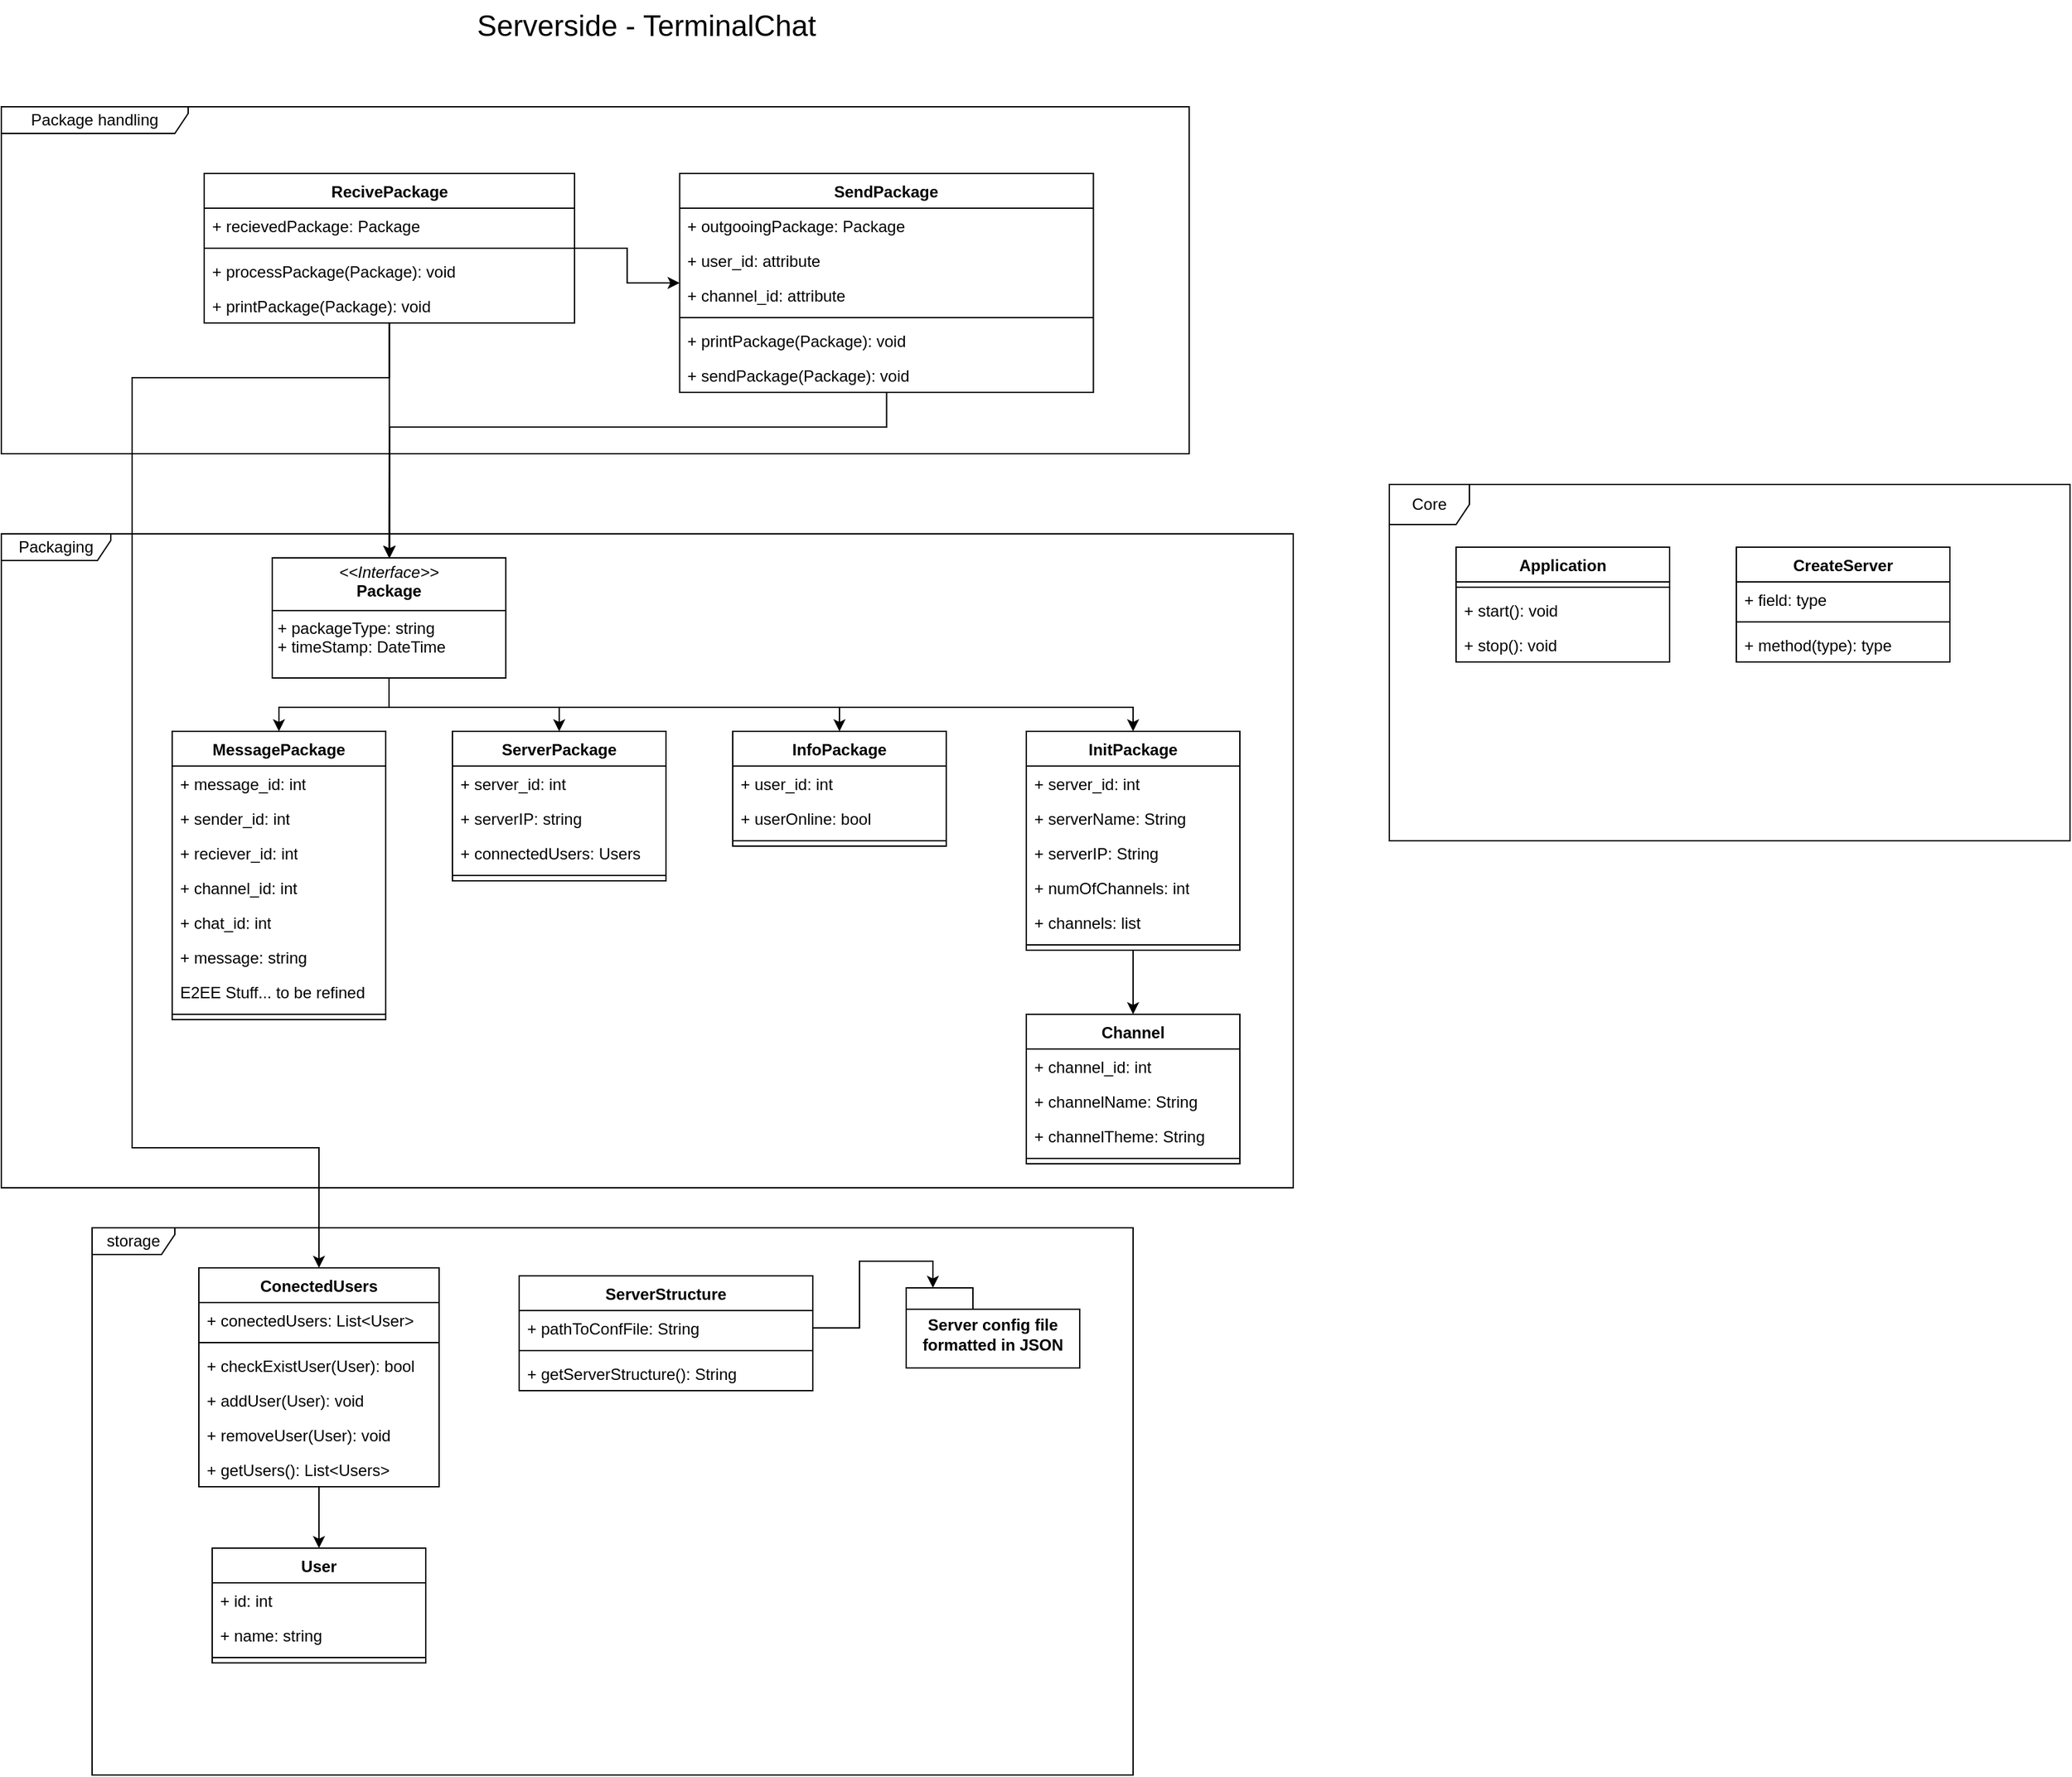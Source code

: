 <mxfile version="27.0.2">
  <diagram name="Seite-1" id="ZK_4tSVMF5ltp_Qs3vBD">
    <mxGraphModel dx="2053" dy="736" grid="1" gridSize="10" guides="1" tooltips="1" connect="1" arrows="1" fold="1" page="1" pageScale="1" pageWidth="827" pageHeight="1169" math="0" shadow="0">
      <root>
        <mxCell id="0" />
        <mxCell id="1" parent="0" />
        <mxCell id="zcZ6MNbowG35FrlIOajt-6" value="&lt;font style=&quot;font-size: 22px;&quot;&gt;Serverside - TerminalChat&lt;/font&gt;" style="text;html=1;align=center;verticalAlign=middle;whiteSpace=wrap;rounded=0;" vertex="1" parent="1">
          <mxGeometry x="111" width="605.33" height="40" as="geometry" />
        </mxCell>
        <mxCell id="zcZ6MNbowG35FrlIOajt-16" style="edgeStyle=orthogonalEdgeStyle;rounded=0;orthogonalLoop=1;jettySize=auto;html=1;entryX=0.5;entryY=0;entryDx=0;entryDy=0;" edge="1" parent="1" source="zcZ6MNbowG35FrlIOajt-7" target="zcZ6MNbowG35FrlIOajt-11">
          <mxGeometry relative="1" as="geometry" />
        </mxCell>
        <mxCell id="zcZ6MNbowG35FrlIOajt-7" value="ConectedUsers" style="swimlane;fontStyle=1;align=center;verticalAlign=top;childLayout=stackLayout;horizontal=1;startSize=26;horizontalStack=0;resizeParent=1;resizeParentMax=0;resizeLast=0;collapsible=1;marginBottom=0;whiteSpace=wrap;html=1;" vertex="1" parent="1">
          <mxGeometry x="78" y="950" width="180" height="164" as="geometry" />
        </mxCell>
        <mxCell id="zcZ6MNbowG35FrlIOajt-8" value="+ conectedUsers: List&amp;lt;User&amp;gt;" style="text;strokeColor=none;fillColor=none;align=left;verticalAlign=top;spacingLeft=4;spacingRight=4;overflow=hidden;rotatable=0;points=[[0,0.5],[1,0.5]];portConstraint=eastwest;whiteSpace=wrap;html=1;" vertex="1" parent="zcZ6MNbowG35FrlIOajt-7">
          <mxGeometry y="26" width="180" height="26" as="geometry" />
        </mxCell>
        <mxCell id="zcZ6MNbowG35FrlIOajt-9" value="" style="line;strokeWidth=1;fillColor=none;align=left;verticalAlign=middle;spacingTop=-1;spacingLeft=3;spacingRight=3;rotatable=0;labelPosition=right;points=[];portConstraint=eastwest;strokeColor=inherit;" vertex="1" parent="zcZ6MNbowG35FrlIOajt-7">
          <mxGeometry y="52" width="180" height="8" as="geometry" />
        </mxCell>
        <mxCell id="zcZ6MNbowG35FrlIOajt-18" value="+ checkExistUser(User): bool" style="text;strokeColor=none;fillColor=none;align=left;verticalAlign=top;spacingLeft=4;spacingRight=4;overflow=hidden;rotatable=0;points=[[0,0.5],[1,0.5]];portConstraint=eastwest;whiteSpace=wrap;html=1;" vertex="1" parent="zcZ6MNbowG35FrlIOajt-7">
          <mxGeometry y="60" width="180" height="26" as="geometry" />
        </mxCell>
        <mxCell id="zcZ6MNbowG35FrlIOajt-17" value="+ addUser(User): void&amp;nbsp;" style="text;strokeColor=none;fillColor=none;align=left;verticalAlign=top;spacingLeft=4;spacingRight=4;overflow=hidden;rotatable=0;points=[[0,0.5],[1,0.5]];portConstraint=eastwest;whiteSpace=wrap;html=1;" vertex="1" parent="zcZ6MNbowG35FrlIOajt-7">
          <mxGeometry y="86" width="180" height="26" as="geometry" />
        </mxCell>
        <mxCell id="zcZ6MNbowG35FrlIOajt-61" value="+ removeUser(User): void" style="text;strokeColor=none;fillColor=none;align=left;verticalAlign=top;spacingLeft=4;spacingRight=4;overflow=hidden;rotatable=0;points=[[0,0.5],[1,0.5]];portConstraint=eastwest;whiteSpace=wrap;html=1;" vertex="1" parent="zcZ6MNbowG35FrlIOajt-7">
          <mxGeometry y="112" width="180" height="26" as="geometry" />
        </mxCell>
        <mxCell id="zcZ6MNbowG35FrlIOajt-10" value="+ getUsers(): List&amp;lt;Users&amp;gt;" style="text;strokeColor=none;fillColor=none;align=left;verticalAlign=top;spacingLeft=4;spacingRight=4;overflow=hidden;rotatable=0;points=[[0,0.5],[1,0.5]];portConstraint=eastwest;whiteSpace=wrap;html=1;" vertex="1" parent="zcZ6MNbowG35FrlIOajt-7">
          <mxGeometry y="138" width="180" height="26" as="geometry" />
        </mxCell>
        <mxCell id="zcZ6MNbowG35FrlIOajt-11" value="User" style="swimlane;fontStyle=1;align=center;verticalAlign=top;childLayout=stackLayout;horizontal=1;startSize=26;horizontalStack=0;resizeParent=1;resizeParentMax=0;resizeLast=0;collapsible=1;marginBottom=0;whiteSpace=wrap;html=1;" vertex="1" parent="1">
          <mxGeometry x="88" y="1160" width="160" height="86" as="geometry" />
        </mxCell>
        <mxCell id="zcZ6MNbowG35FrlIOajt-15" value="+ id: int&lt;div&gt;&lt;br&gt;&lt;/div&gt;" style="text;strokeColor=none;fillColor=none;align=left;verticalAlign=top;spacingLeft=4;spacingRight=4;overflow=hidden;rotatable=0;points=[[0,0.5],[1,0.5]];portConstraint=eastwest;whiteSpace=wrap;html=1;" vertex="1" parent="zcZ6MNbowG35FrlIOajt-11">
          <mxGeometry y="26" width="160" height="26" as="geometry" />
        </mxCell>
        <mxCell id="zcZ6MNbowG35FrlIOajt-12" value="+ name: string&lt;div&gt;&lt;br&gt;&lt;/div&gt;" style="text;strokeColor=none;fillColor=none;align=left;verticalAlign=top;spacingLeft=4;spacingRight=4;overflow=hidden;rotatable=0;points=[[0,0.5],[1,0.5]];portConstraint=eastwest;whiteSpace=wrap;html=1;" vertex="1" parent="zcZ6MNbowG35FrlIOajt-11">
          <mxGeometry y="52" width="160" height="26" as="geometry" />
        </mxCell>
        <mxCell id="zcZ6MNbowG35FrlIOajt-13" value="" style="line;strokeWidth=1;fillColor=none;align=left;verticalAlign=middle;spacingTop=-1;spacingLeft=3;spacingRight=3;rotatable=0;labelPosition=right;points=[];portConstraint=eastwest;strokeColor=inherit;" vertex="1" parent="zcZ6MNbowG35FrlIOajt-11">
          <mxGeometry y="78" width="160" height="8" as="geometry" />
        </mxCell>
        <mxCell id="zcZ6MNbowG35FrlIOajt-44" style="edgeStyle=orthogonalEdgeStyle;rounded=0;orthogonalLoop=1;jettySize=auto;html=1;" edge="1" parent="1" source="zcZ6MNbowG35FrlIOajt-32" target="zcZ6MNbowG35FrlIOajt-36">
          <mxGeometry relative="1" as="geometry">
            <Array as="points">
              <mxPoint x="220" y="530" />
              <mxPoint x="138" y="530" />
            </Array>
          </mxGeometry>
        </mxCell>
        <mxCell id="zcZ6MNbowG35FrlIOajt-54" style="edgeStyle=orthogonalEdgeStyle;rounded=0;orthogonalLoop=1;jettySize=auto;html=1;entryX=0.5;entryY=0;entryDx=0;entryDy=0;" edge="1" parent="1" source="zcZ6MNbowG35FrlIOajt-32" target="zcZ6MNbowG35FrlIOajt-46">
          <mxGeometry relative="1" as="geometry">
            <Array as="points">
              <mxPoint x="220" y="530" />
              <mxPoint x="348" y="530" />
            </Array>
          </mxGeometry>
        </mxCell>
        <mxCell id="zcZ6MNbowG35FrlIOajt-60" style="edgeStyle=orthogonalEdgeStyle;rounded=0;orthogonalLoop=1;jettySize=auto;html=1;entryX=0.5;entryY=0;entryDx=0;entryDy=0;" edge="1" parent="1" source="zcZ6MNbowG35FrlIOajt-32" target="zcZ6MNbowG35FrlIOajt-55">
          <mxGeometry relative="1" as="geometry">
            <Array as="points">
              <mxPoint x="220" y="530" />
              <mxPoint x="558" y="530" />
            </Array>
          </mxGeometry>
        </mxCell>
        <mxCell id="zcZ6MNbowG35FrlIOajt-95" style="edgeStyle=orthogonalEdgeStyle;rounded=0;orthogonalLoop=1;jettySize=auto;html=1;" edge="1" parent="1" source="zcZ6MNbowG35FrlIOajt-32" target="zcZ6MNbowG35FrlIOajt-87">
          <mxGeometry relative="1" as="geometry">
            <Array as="points">
              <mxPoint x="220" y="530" />
              <mxPoint x="778" y="530" />
            </Array>
          </mxGeometry>
        </mxCell>
        <mxCell id="zcZ6MNbowG35FrlIOajt-32" value="&lt;p style=&quot;margin:0px;margin-top:4px;text-align:center;&quot;&gt;&lt;i&gt;&amp;lt;&amp;lt;Interface&amp;gt;&amp;gt;&lt;/i&gt;&lt;br&gt;&lt;b&gt;Package&lt;/b&gt;&lt;/p&gt;&lt;hr size=&quot;1&quot; style=&quot;border-style:solid;&quot;&gt;&lt;p style=&quot;margin:0px;margin-left:4px;&quot;&gt;+ packageType: string&lt;/p&gt;&lt;p style=&quot;margin:0px;margin-left:4px;&quot;&gt;+ timeStamp: DateTime&lt;/p&gt;&lt;p style=&quot;margin:0px;margin-left:4px;&quot;&gt;&lt;br&gt;&lt;/p&gt;&lt;hr size=&quot;1&quot; style=&quot;border-style:solid;&quot;&gt;&lt;p style=&quot;margin:0px;margin-left:4px;&quot;&gt;&lt;br&gt;&lt;/p&gt;" style="verticalAlign=top;align=left;overflow=fill;html=1;whiteSpace=wrap;" vertex="1" parent="1">
          <mxGeometry x="133" y="418" width="175" height="90" as="geometry" />
        </mxCell>
        <mxCell id="zcZ6MNbowG35FrlIOajt-36" value="MessagePackage" style="swimlane;fontStyle=1;align=center;verticalAlign=top;childLayout=stackLayout;horizontal=1;startSize=26;horizontalStack=0;resizeParent=1;resizeParentMax=0;resizeLast=0;collapsible=1;marginBottom=0;whiteSpace=wrap;html=1;" vertex="1" parent="1">
          <mxGeometry x="58" y="548" width="160" height="216" as="geometry">
            <mxRectangle x="-30" y="360" width="140" height="30" as="alternateBounds" />
          </mxGeometry>
        </mxCell>
        <mxCell id="zcZ6MNbowG35FrlIOajt-40" value="+ message_id: int" style="text;strokeColor=none;fillColor=none;align=left;verticalAlign=top;spacingLeft=4;spacingRight=4;overflow=hidden;rotatable=0;points=[[0,0.5],[1,0.5]];portConstraint=eastwest;whiteSpace=wrap;html=1;" vertex="1" parent="zcZ6MNbowG35FrlIOajt-36">
          <mxGeometry y="26" width="160" height="26" as="geometry" />
        </mxCell>
        <mxCell id="zcZ6MNbowG35FrlIOajt-42" value="+ sender_id: int" style="text;strokeColor=none;fillColor=none;align=left;verticalAlign=top;spacingLeft=4;spacingRight=4;overflow=hidden;rotatable=0;points=[[0,0.5],[1,0.5]];portConstraint=eastwest;whiteSpace=wrap;html=1;" vertex="1" parent="zcZ6MNbowG35FrlIOajt-36">
          <mxGeometry y="52" width="160" height="26" as="geometry" />
        </mxCell>
        <mxCell id="zcZ6MNbowG35FrlIOajt-43" value="+ reciever_id: int" style="text;strokeColor=none;fillColor=none;align=left;verticalAlign=top;spacingLeft=4;spacingRight=4;overflow=hidden;rotatable=0;points=[[0,0.5],[1,0.5]];portConstraint=eastwest;whiteSpace=wrap;html=1;" vertex="1" parent="zcZ6MNbowG35FrlIOajt-36">
          <mxGeometry y="78" width="160" height="26" as="geometry" />
        </mxCell>
        <mxCell id="zcZ6MNbowG35FrlIOajt-107" value="+ channel_id: int" style="text;strokeColor=none;fillColor=none;align=left;verticalAlign=top;spacingLeft=4;spacingRight=4;overflow=hidden;rotatable=0;points=[[0,0.5],[1,0.5]];portConstraint=eastwest;whiteSpace=wrap;html=1;" vertex="1" parent="zcZ6MNbowG35FrlIOajt-36">
          <mxGeometry y="104" width="160" height="26" as="geometry" />
        </mxCell>
        <mxCell id="zcZ6MNbowG35FrlIOajt-41" value="+ chat_id: int" style="text;strokeColor=none;fillColor=none;align=left;verticalAlign=top;spacingLeft=4;spacingRight=4;overflow=hidden;rotatable=0;points=[[0,0.5],[1,0.5]];portConstraint=eastwest;whiteSpace=wrap;html=1;" vertex="1" parent="zcZ6MNbowG35FrlIOajt-36">
          <mxGeometry y="130" width="160" height="26" as="geometry" />
        </mxCell>
        <mxCell id="zcZ6MNbowG35FrlIOajt-37" value="+ message: string" style="text;strokeColor=none;fillColor=none;align=left;verticalAlign=top;spacingLeft=4;spacingRight=4;overflow=hidden;rotatable=0;points=[[0,0.5],[1,0.5]];portConstraint=eastwest;whiteSpace=wrap;html=1;" vertex="1" parent="zcZ6MNbowG35FrlIOajt-36">
          <mxGeometry y="156" width="160" height="26" as="geometry" />
        </mxCell>
        <mxCell id="zcZ6MNbowG35FrlIOajt-45" value="E2EE Stuff... to be refined" style="text;strokeColor=none;fillColor=none;align=left;verticalAlign=top;spacingLeft=4;spacingRight=4;overflow=hidden;rotatable=0;points=[[0,0.5],[1,0.5]];portConstraint=eastwest;whiteSpace=wrap;html=1;" vertex="1" parent="zcZ6MNbowG35FrlIOajt-36">
          <mxGeometry y="182" width="160" height="26" as="geometry" />
        </mxCell>
        <mxCell id="zcZ6MNbowG35FrlIOajt-38" value="" style="line;strokeWidth=1;fillColor=none;align=left;verticalAlign=middle;spacingTop=-1;spacingLeft=3;spacingRight=3;rotatable=0;labelPosition=right;points=[];portConstraint=eastwest;strokeColor=inherit;" vertex="1" parent="zcZ6MNbowG35FrlIOajt-36">
          <mxGeometry y="208" width="160" height="8" as="geometry" />
        </mxCell>
        <mxCell id="zcZ6MNbowG35FrlIOajt-46" value="ServerPackage" style="swimlane;fontStyle=1;align=center;verticalAlign=top;childLayout=stackLayout;horizontal=1;startSize=26;horizontalStack=0;resizeParent=1;resizeParentMax=0;resizeLast=0;collapsible=1;marginBottom=0;whiteSpace=wrap;html=1;" vertex="1" parent="1">
          <mxGeometry x="268" y="548" width="160" height="112" as="geometry" />
        </mxCell>
        <mxCell id="zcZ6MNbowG35FrlIOajt-47" value="+ server_id: int" style="text;strokeColor=none;fillColor=none;align=left;verticalAlign=top;spacingLeft=4;spacingRight=4;overflow=hidden;rotatable=0;points=[[0,0.5],[1,0.5]];portConstraint=eastwest;whiteSpace=wrap;html=1;" vertex="1" parent="zcZ6MNbowG35FrlIOajt-46">
          <mxGeometry y="26" width="160" height="26" as="geometry" />
        </mxCell>
        <mxCell id="zcZ6MNbowG35FrlIOajt-51" value="+ serverIP: string" style="text;strokeColor=none;fillColor=none;align=left;verticalAlign=top;spacingLeft=4;spacingRight=4;overflow=hidden;rotatable=0;points=[[0,0.5],[1,0.5]];portConstraint=eastwest;whiteSpace=wrap;html=1;" vertex="1" parent="zcZ6MNbowG35FrlIOajt-46">
          <mxGeometry y="52" width="160" height="26" as="geometry" />
        </mxCell>
        <mxCell id="zcZ6MNbowG35FrlIOajt-50" value="+ connectedUsers: Users" style="text;strokeColor=none;fillColor=none;align=left;verticalAlign=top;spacingLeft=4;spacingRight=4;overflow=hidden;rotatable=0;points=[[0,0.5],[1,0.5]];portConstraint=eastwest;whiteSpace=wrap;html=1;" vertex="1" parent="zcZ6MNbowG35FrlIOajt-46">
          <mxGeometry y="78" width="160" height="26" as="geometry" />
        </mxCell>
        <mxCell id="zcZ6MNbowG35FrlIOajt-48" value="" style="line;strokeWidth=1;fillColor=none;align=left;verticalAlign=middle;spacingTop=-1;spacingLeft=3;spacingRight=3;rotatable=0;labelPosition=right;points=[];portConstraint=eastwest;strokeColor=inherit;" vertex="1" parent="zcZ6MNbowG35FrlIOajt-46">
          <mxGeometry y="104" width="160" height="8" as="geometry" />
        </mxCell>
        <mxCell id="zcZ6MNbowG35FrlIOajt-55" value="InfoPackage" style="swimlane;fontStyle=1;align=center;verticalAlign=top;childLayout=stackLayout;horizontal=1;startSize=26;horizontalStack=0;resizeParent=1;resizeParentMax=0;resizeLast=0;collapsible=1;marginBottom=0;whiteSpace=wrap;html=1;" vertex="1" parent="1">
          <mxGeometry x="478" y="548" width="160" height="86" as="geometry" />
        </mxCell>
        <mxCell id="zcZ6MNbowG35FrlIOajt-56" value="+ user_id: int" style="text;strokeColor=none;fillColor=none;align=left;verticalAlign=top;spacingLeft=4;spacingRight=4;overflow=hidden;rotatable=0;points=[[0,0.5],[1,0.5]];portConstraint=eastwest;whiteSpace=wrap;html=1;" vertex="1" parent="zcZ6MNbowG35FrlIOajt-55">
          <mxGeometry y="26" width="160" height="26" as="geometry" />
        </mxCell>
        <mxCell id="zcZ6MNbowG35FrlIOajt-59" value="+ userOnline: bool" style="text;strokeColor=none;fillColor=none;align=left;verticalAlign=top;spacingLeft=4;spacingRight=4;overflow=hidden;rotatable=0;points=[[0,0.5],[1,0.5]];portConstraint=eastwest;whiteSpace=wrap;html=1;" vertex="1" parent="zcZ6MNbowG35FrlIOajt-55">
          <mxGeometry y="52" width="160" height="26" as="geometry" />
        </mxCell>
        <mxCell id="zcZ6MNbowG35FrlIOajt-57" value="" style="line;strokeWidth=1;fillColor=none;align=left;verticalAlign=middle;spacingTop=-1;spacingLeft=3;spacingRight=3;rotatable=0;labelPosition=right;points=[];portConstraint=eastwest;strokeColor=inherit;" vertex="1" parent="zcZ6MNbowG35FrlIOajt-55">
          <mxGeometry y="78" width="160" height="8" as="geometry" />
        </mxCell>
        <mxCell id="zcZ6MNbowG35FrlIOajt-72" style="edgeStyle=orthogonalEdgeStyle;rounded=0;orthogonalLoop=1;jettySize=auto;html=1;" edge="1" parent="1" source="zcZ6MNbowG35FrlIOajt-63" target="zcZ6MNbowG35FrlIOajt-32">
          <mxGeometry relative="1" as="geometry" />
        </mxCell>
        <mxCell id="zcZ6MNbowG35FrlIOajt-104" style="edgeStyle=orthogonalEdgeStyle;rounded=0;orthogonalLoop=1;jettySize=auto;html=1;" edge="1" parent="1" source="zcZ6MNbowG35FrlIOajt-63" target="zcZ6MNbowG35FrlIOajt-7">
          <mxGeometry relative="1" as="geometry">
            <Array as="points">
              <mxPoint x="28" y="283" />
              <mxPoint x="28" y="860" />
              <mxPoint x="168" y="860" />
            </Array>
          </mxGeometry>
        </mxCell>
        <mxCell id="zcZ6MNbowG35FrlIOajt-109" style="edgeStyle=orthogonalEdgeStyle;rounded=0;orthogonalLoop=1;jettySize=auto;html=1;" edge="1" parent="1" source="zcZ6MNbowG35FrlIOajt-63" target="zcZ6MNbowG35FrlIOajt-67">
          <mxGeometry relative="1" as="geometry" />
        </mxCell>
        <mxCell id="zcZ6MNbowG35FrlIOajt-63" value="RecivePackage" style="swimlane;fontStyle=1;align=center;verticalAlign=top;childLayout=stackLayout;horizontal=1;startSize=26;horizontalStack=0;resizeParent=1;resizeParentMax=0;resizeLast=0;collapsible=1;marginBottom=0;whiteSpace=wrap;html=1;" vertex="1" parent="1">
          <mxGeometry x="82" y="130" width="277.5" height="112" as="geometry" />
        </mxCell>
        <mxCell id="zcZ6MNbowG35FrlIOajt-64" value="+ recievedPackage: Package" style="text;strokeColor=none;fillColor=none;align=left;verticalAlign=top;spacingLeft=4;spacingRight=4;overflow=hidden;rotatable=0;points=[[0,0.5],[1,0.5]];portConstraint=eastwest;whiteSpace=wrap;html=1;" vertex="1" parent="zcZ6MNbowG35FrlIOajt-63">
          <mxGeometry y="26" width="277.5" height="26" as="geometry" />
        </mxCell>
        <mxCell id="zcZ6MNbowG35FrlIOajt-65" value="" style="line;strokeWidth=1;fillColor=none;align=left;verticalAlign=middle;spacingTop=-1;spacingLeft=3;spacingRight=3;rotatable=0;labelPosition=right;points=[];portConstraint=eastwest;strokeColor=inherit;" vertex="1" parent="zcZ6MNbowG35FrlIOajt-63">
          <mxGeometry y="52" width="277.5" height="8" as="geometry" />
        </mxCell>
        <mxCell id="zcZ6MNbowG35FrlIOajt-121" value="+ processPackage(Package): void" style="text;strokeColor=none;fillColor=none;align=left;verticalAlign=top;spacingLeft=4;spacingRight=4;overflow=hidden;rotatable=0;points=[[0,0.5],[1,0.5]];portConstraint=eastwest;whiteSpace=wrap;html=1;" vertex="1" parent="zcZ6MNbowG35FrlIOajt-63">
          <mxGeometry y="60" width="277.5" height="26" as="geometry" />
        </mxCell>
        <mxCell id="zcZ6MNbowG35FrlIOajt-66" value="+ printPackage(Package): vo&lt;span style=&quot;color: rgba(0, 0, 0, 0); font-family: monospace; font-size: 0px; text-wrap-mode: nowrap;&quot;&gt;%3CmxGraphModel%3E%3Croot%3E%3CmxCell%20id%3D%220%22%2F%3E%3CmxCell%20id%3D%221%22%20parent%3D%220%22%2F%3E%3CmxCell%20id%3D%222%22%20value%3D%22%2B%20processPackage(Package)%3A%20void%22%20style%3D%22text%3BstrokeColor%3Dnone%3BfillColor%3Dnone%3Balign%3Dleft%3BverticalAlign%3Dtop%3BspacingLeft%3D4%3BspacingRight%3D4%3Boverflow%3Dhidden%3Brotatable%3D0%3Bpoints%3D%5B%5B0%2C0.5%5D%2C%5B1%2C0.5%5D%5D%3BportConstraint%3Deastwest%3BwhiteSpace%3Dwrap%3Bhtml%3D1%3B%22%20vertex%3D%221%22%20parent%3D%221%22%3E%3CmxGeometry%20x%3D%2282%22%20y%3D%22190%22%20width%3D%22277.5%22%20height%3D%2226%22%20as%3D%22geometry%22%2F%3E%3C%2FmxCell%3E%3C%2Froot%3E%3C%2FmxGraphModel%3E&lt;/span&gt;id" style="text;strokeColor=none;fillColor=none;align=left;verticalAlign=top;spacingLeft=4;spacingRight=4;overflow=hidden;rotatable=0;points=[[0,0.5],[1,0.5]];portConstraint=eastwest;whiteSpace=wrap;html=1;" vertex="1" parent="zcZ6MNbowG35FrlIOajt-63">
          <mxGeometry y="86" width="277.5" height="26" as="geometry" />
        </mxCell>
        <mxCell id="zcZ6MNbowG35FrlIOajt-76" style="edgeStyle=orthogonalEdgeStyle;rounded=0;orthogonalLoop=1;jettySize=auto;html=1;" edge="1" parent="1" source="zcZ6MNbowG35FrlIOajt-67" target="zcZ6MNbowG35FrlIOajt-32">
          <mxGeometry relative="1" as="geometry">
            <Array as="points">
              <mxPoint x="593" y="320" />
              <mxPoint x="221" y="320" />
            </Array>
          </mxGeometry>
        </mxCell>
        <mxCell id="zcZ6MNbowG35FrlIOajt-67" value="SendPackage" style="swimlane;fontStyle=1;align=center;verticalAlign=top;childLayout=stackLayout;horizontal=1;startSize=26;horizontalStack=0;resizeParent=1;resizeParentMax=0;resizeLast=0;collapsible=1;marginBottom=0;whiteSpace=wrap;html=1;" vertex="1" parent="1">
          <mxGeometry x="438.25" y="130" width="310" height="164" as="geometry" />
        </mxCell>
        <mxCell id="zcZ6MNbowG35FrlIOajt-68" value="+ outgooingPackage: Package" style="text;strokeColor=none;fillColor=none;align=left;verticalAlign=top;spacingLeft=4;spacingRight=4;overflow=hidden;rotatable=0;points=[[0,0.5],[1,0.5]];portConstraint=eastwest;whiteSpace=wrap;html=1;" vertex="1" parent="zcZ6MNbowG35FrlIOajt-67">
          <mxGeometry y="26" width="310" height="26" as="geometry" />
        </mxCell>
        <mxCell id="zcZ6MNbowG35FrlIOajt-74" value="+ user_id: attribute" style="text;strokeColor=none;fillColor=none;align=left;verticalAlign=top;spacingLeft=4;spacingRight=4;overflow=hidden;rotatable=0;points=[[0,0.5],[1,0.5]];portConstraint=eastwest;whiteSpace=wrap;html=1;" vertex="1" parent="zcZ6MNbowG35FrlIOajt-67">
          <mxGeometry y="52" width="310" height="26" as="geometry" />
        </mxCell>
        <mxCell id="zcZ6MNbowG35FrlIOajt-73" value="+ channel_id: attribute" style="text;strokeColor=none;fillColor=none;align=left;verticalAlign=top;spacingLeft=4;spacingRight=4;overflow=hidden;rotatable=0;points=[[0,0.5],[1,0.5]];portConstraint=eastwest;whiteSpace=wrap;html=1;" vertex="1" parent="zcZ6MNbowG35FrlIOajt-67">
          <mxGeometry y="78" width="310" height="26" as="geometry" />
        </mxCell>
        <mxCell id="zcZ6MNbowG35FrlIOajt-69" value="" style="line;strokeWidth=1;fillColor=none;align=left;verticalAlign=middle;spacingTop=-1;spacingLeft=3;spacingRight=3;rotatable=0;labelPosition=right;points=[];portConstraint=eastwest;strokeColor=inherit;" vertex="1" parent="zcZ6MNbowG35FrlIOajt-67">
          <mxGeometry y="104" width="310" height="8" as="geometry" />
        </mxCell>
        <mxCell id="zcZ6MNbowG35FrlIOajt-122" value="+ printPackage(Package): void" style="text;strokeColor=none;fillColor=none;align=left;verticalAlign=top;spacingLeft=4;spacingRight=4;overflow=hidden;rotatable=0;points=[[0,0.5],[1,0.5]];portConstraint=eastwest;whiteSpace=wrap;html=1;" vertex="1" parent="zcZ6MNbowG35FrlIOajt-67">
          <mxGeometry y="112" width="310" height="26" as="geometry" />
        </mxCell>
        <mxCell id="zcZ6MNbowG35FrlIOajt-70" value="+ sendPackage(Package): void" style="text;strokeColor=none;fillColor=none;align=left;verticalAlign=top;spacingLeft=4;spacingRight=4;overflow=hidden;rotatable=0;points=[[0,0.5],[1,0.5]];portConstraint=eastwest;whiteSpace=wrap;html=1;" vertex="1" parent="zcZ6MNbowG35FrlIOajt-67">
          <mxGeometry y="138" width="310" height="26" as="geometry" />
        </mxCell>
        <mxCell id="zcZ6MNbowG35FrlIOajt-77" value="Packaging" style="shape=umlFrame;whiteSpace=wrap;html=1;pointerEvents=0;width=82;height=20;" vertex="1" parent="1">
          <mxGeometry x="-70" y="400" width="968" height="490" as="geometry" />
        </mxCell>
        <mxCell id="zcZ6MNbowG35FrlIOajt-79" value="storage" style="shape=umlFrame;whiteSpace=wrap;html=1;pointerEvents=0;width=62;height=20;" vertex="1" parent="1">
          <mxGeometry x="-2" y="920" width="780" height="410" as="geometry" />
        </mxCell>
        <mxCell id="zcZ6MNbowG35FrlIOajt-80" value="ServerStructure" style="swimlane;fontStyle=1;align=center;verticalAlign=top;childLayout=stackLayout;horizontal=1;startSize=26;horizontalStack=0;resizeParent=1;resizeParentMax=0;resizeLast=0;collapsible=1;marginBottom=0;whiteSpace=wrap;html=1;" vertex="1" parent="1">
          <mxGeometry x="318" y="955.96" width="220" height="86" as="geometry" />
        </mxCell>
        <mxCell id="zcZ6MNbowG35FrlIOajt-81" value="+ pathToConfFile: String" style="text;strokeColor=none;fillColor=none;align=left;verticalAlign=top;spacingLeft=4;spacingRight=4;overflow=hidden;rotatable=0;points=[[0,0.5],[1,0.5]];portConstraint=eastwest;whiteSpace=wrap;html=1;" vertex="1" parent="zcZ6MNbowG35FrlIOajt-80">
          <mxGeometry y="26" width="220" height="26" as="geometry" />
        </mxCell>
        <mxCell id="zcZ6MNbowG35FrlIOajt-82" value="" style="line;strokeWidth=1;fillColor=none;align=left;verticalAlign=middle;spacingTop=-1;spacingLeft=3;spacingRight=3;rotatable=0;labelPosition=right;points=[];portConstraint=eastwest;strokeColor=inherit;" vertex="1" parent="zcZ6MNbowG35FrlIOajt-80">
          <mxGeometry y="52" width="220" height="8" as="geometry" />
        </mxCell>
        <mxCell id="zcZ6MNbowG35FrlIOajt-83" value="+ getServerStructure(): String" style="text;strokeColor=none;fillColor=none;align=left;verticalAlign=top;spacingLeft=4;spacingRight=4;overflow=hidden;rotatable=0;points=[[0,0.5],[1,0.5]];portConstraint=eastwest;whiteSpace=wrap;html=1;" vertex="1" parent="zcZ6MNbowG35FrlIOajt-80">
          <mxGeometry y="60" width="220" height="26" as="geometry" />
        </mxCell>
        <mxCell id="zcZ6MNbowG35FrlIOajt-84" value="Server config file&lt;br&gt;formatted in JSON" style="shape=folder;fontStyle=1;spacingTop=10;tabWidth=50;tabHeight=16;tabPosition=left;html=1;whiteSpace=wrap;" vertex="1" parent="1">
          <mxGeometry x="608" y="964.96" width="130" height="60" as="geometry" />
        </mxCell>
        <mxCell id="zcZ6MNbowG35FrlIOajt-85" style="edgeStyle=orthogonalEdgeStyle;rounded=0;orthogonalLoop=1;jettySize=auto;html=1;entryX=0;entryY=0;entryDx=20;entryDy=0;entryPerimeter=0;" edge="1" parent="1" source="zcZ6MNbowG35FrlIOajt-81" target="zcZ6MNbowG35FrlIOajt-84">
          <mxGeometry relative="1" as="geometry" />
        </mxCell>
        <mxCell id="zcZ6MNbowG35FrlIOajt-102" style="edgeStyle=orthogonalEdgeStyle;rounded=0;orthogonalLoop=1;jettySize=auto;html=1;entryX=0.5;entryY=0;entryDx=0;entryDy=0;" edge="1" parent="1" source="zcZ6MNbowG35FrlIOajt-87" target="zcZ6MNbowG35FrlIOajt-96">
          <mxGeometry relative="1" as="geometry" />
        </mxCell>
        <mxCell id="zcZ6MNbowG35FrlIOajt-87" value="InitPackage" style="swimlane;fontStyle=1;align=center;verticalAlign=top;childLayout=stackLayout;horizontal=1;startSize=26;horizontalStack=0;resizeParent=1;resizeParentMax=0;resizeLast=0;collapsible=1;marginBottom=0;whiteSpace=wrap;html=1;" vertex="1" parent="1">
          <mxGeometry x="698" y="548" width="160" height="164" as="geometry" />
        </mxCell>
        <mxCell id="zcZ6MNbowG35FrlIOajt-91" value="+ server_id: int" style="text;strokeColor=none;fillColor=none;align=left;verticalAlign=top;spacingLeft=4;spacingRight=4;overflow=hidden;rotatable=0;points=[[0,0.5],[1,0.5]];portConstraint=eastwest;whiteSpace=wrap;html=1;" vertex="1" parent="zcZ6MNbowG35FrlIOajt-87">
          <mxGeometry y="26" width="160" height="26" as="geometry" />
        </mxCell>
        <mxCell id="zcZ6MNbowG35FrlIOajt-92" value="+ serverName: String" style="text;strokeColor=none;fillColor=none;align=left;verticalAlign=top;spacingLeft=4;spacingRight=4;overflow=hidden;rotatable=0;points=[[0,0.5],[1,0.5]];portConstraint=eastwest;whiteSpace=wrap;html=1;" vertex="1" parent="zcZ6MNbowG35FrlIOajt-87">
          <mxGeometry y="52" width="160" height="26" as="geometry" />
        </mxCell>
        <mxCell id="zcZ6MNbowG35FrlIOajt-93" value="+ serverIP: String" style="text;strokeColor=none;fillColor=none;align=left;verticalAlign=top;spacingLeft=4;spacingRight=4;overflow=hidden;rotatable=0;points=[[0,0.5],[1,0.5]];portConstraint=eastwest;whiteSpace=wrap;html=1;" vertex="1" parent="zcZ6MNbowG35FrlIOajt-87">
          <mxGeometry y="78" width="160" height="26" as="geometry" />
        </mxCell>
        <mxCell id="zcZ6MNbowG35FrlIOajt-94" value="+ numOfChannels: int" style="text;strokeColor=none;fillColor=none;align=left;verticalAlign=top;spacingLeft=4;spacingRight=4;overflow=hidden;rotatable=0;points=[[0,0.5],[1,0.5]];portConstraint=eastwest;whiteSpace=wrap;html=1;" vertex="1" parent="zcZ6MNbowG35FrlIOajt-87">
          <mxGeometry y="104" width="160" height="26" as="geometry" />
        </mxCell>
        <mxCell id="zcZ6MNbowG35FrlIOajt-88" value="+ channels: list" style="text;strokeColor=none;fillColor=none;align=left;verticalAlign=top;spacingLeft=4;spacingRight=4;overflow=hidden;rotatable=0;points=[[0,0.5],[1,0.5]];portConstraint=eastwest;whiteSpace=wrap;html=1;" vertex="1" parent="zcZ6MNbowG35FrlIOajt-87">
          <mxGeometry y="130" width="160" height="26" as="geometry" />
        </mxCell>
        <mxCell id="zcZ6MNbowG35FrlIOajt-89" value="" style="line;strokeWidth=1;fillColor=none;align=left;verticalAlign=middle;spacingTop=-1;spacingLeft=3;spacingRight=3;rotatable=0;labelPosition=right;points=[];portConstraint=eastwest;strokeColor=inherit;" vertex="1" parent="zcZ6MNbowG35FrlIOajt-87">
          <mxGeometry y="156" width="160" height="8" as="geometry" />
        </mxCell>
        <mxCell id="zcZ6MNbowG35FrlIOajt-96" value="Channel" style="swimlane;fontStyle=1;align=center;verticalAlign=top;childLayout=stackLayout;horizontal=1;startSize=26;horizontalStack=0;resizeParent=1;resizeParentMax=0;resizeLast=0;collapsible=1;marginBottom=0;whiteSpace=wrap;html=1;" vertex="1" parent="1">
          <mxGeometry x="698" y="760" width="160" height="112" as="geometry" />
        </mxCell>
        <mxCell id="zcZ6MNbowG35FrlIOajt-97" value="+ channel_id: int" style="text;strokeColor=none;fillColor=none;align=left;verticalAlign=top;spacingLeft=4;spacingRight=4;overflow=hidden;rotatable=0;points=[[0,0.5],[1,0.5]];portConstraint=eastwest;whiteSpace=wrap;html=1;" vertex="1" parent="zcZ6MNbowG35FrlIOajt-96">
          <mxGeometry y="26" width="160" height="26" as="geometry" />
        </mxCell>
        <mxCell id="zcZ6MNbowG35FrlIOajt-100" value="+ channelName: String" style="text;strokeColor=none;fillColor=none;align=left;verticalAlign=top;spacingLeft=4;spacingRight=4;overflow=hidden;rotatable=0;points=[[0,0.5],[1,0.5]];portConstraint=eastwest;whiteSpace=wrap;html=1;" vertex="1" parent="zcZ6MNbowG35FrlIOajt-96">
          <mxGeometry y="52" width="160" height="26" as="geometry" />
        </mxCell>
        <mxCell id="zcZ6MNbowG35FrlIOajt-101" value="+ channelTheme: String" style="text;strokeColor=none;fillColor=none;align=left;verticalAlign=top;spacingLeft=4;spacingRight=4;overflow=hidden;rotatable=0;points=[[0,0.5],[1,0.5]];portConstraint=eastwest;whiteSpace=wrap;html=1;" vertex="1" parent="zcZ6MNbowG35FrlIOajt-96">
          <mxGeometry y="78" width="160" height="26" as="geometry" />
        </mxCell>
        <mxCell id="zcZ6MNbowG35FrlIOajt-98" value="" style="line;strokeWidth=1;fillColor=none;align=left;verticalAlign=middle;spacingTop=-1;spacingLeft=3;spacingRight=3;rotatable=0;labelPosition=right;points=[];portConstraint=eastwest;strokeColor=inherit;" vertex="1" parent="zcZ6MNbowG35FrlIOajt-96">
          <mxGeometry y="104" width="160" height="8" as="geometry" />
        </mxCell>
        <mxCell id="zcZ6MNbowG35FrlIOajt-108" value="Package handling" style="shape=umlFrame;whiteSpace=wrap;html=1;pointerEvents=0;width=140;height=20;" vertex="1" parent="1">
          <mxGeometry x="-70" y="80" width="890" height="260" as="geometry" />
        </mxCell>
        <mxCell id="zcZ6MNbowG35FrlIOajt-110" value="Core" style="shape=umlFrame;whiteSpace=wrap;html=1;pointerEvents=0;" vertex="1" parent="1">
          <mxGeometry x="970" y="363" width="510" height="267" as="geometry" />
        </mxCell>
        <mxCell id="zcZ6MNbowG35FrlIOajt-111" value="Application" style="swimlane;fontStyle=1;align=center;verticalAlign=top;childLayout=stackLayout;horizontal=1;startSize=26;horizontalStack=0;resizeParent=1;resizeParentMax=0;resizeLast=0;collapsible=1;marginBottom=0;whiteSpace=wrap;html=1;" vertex="1" parent="1">
          <mxGeometry x="1020" y="410" width="160" height="86" as="geometry" />
        </mxCell>
        <mxCell id="zcZ6MNbowG35FrlIOajt-113" value="" style="line;strokeWidth=1;fillColor=none;align=left;verticalAlign=middle;spacingTop=-1;spacingLeft=3;spacingRight=3;rotatable=0;labelPosition=right;points=[];portConstraint=eastwest;strokeColor=inherit;" vertex="1" parent="zcZ6MNbowG35FrlIOajt-111">
          <mxGeometry y="26" width="160" height="8" as="geometry" />
        </mxCell>
        <mxCell id="zcZ6MNbowG35FrlIOajt-114" value="+ start(): void" style="text;strokeColor=none;fillColor=none;align=left;verticalAlign=top;spacingLeft=4;spacingRight=4;overflow=hidden;rotatable=0;points=[[0,0.5],[1,0.5]];portConstraint=eastwest;whiteSpace=wrap;html=1;" vertex="1" parent="zcZ6MNbowG35FrlIOajt-111">
          <mxGeometry y="34" width="160" height="26" as="geometry" />
        </mxCell>
        <mxCell id="zcZ6MNbowG35FrlIOajt-115" value="+ stop(): void" style="text;strokeColor=none;fillColor=none;align=left;verticalAlign=top;spacingLeft=4;spacingRight=4;overflow=hidden;rotatable=0;points=[[0,0.5],[1,0.5]];portConstraint=eastwest;whiteSpace=wrap;html=1;" vertex="1" parent="zcZ6MNbowG35FrlIOajt-111">
          <mxGeometry y="60" width="160" height="26" as="geometry" />
        </mxCell>
        <mxCell id="zcZ6MNbowG35FrlIOajt-116" value="CreateServer" style="swimlane;fontStyle=1;align=center;verticalAlign=top;childLayout=stackLayout;horizontal=1;startSize=26;horizontalStack=0;resizeParent=1;resizeParentMax=0;resizeLast=0;collapsible=1;marginBottom=0;whiteSpace=wrap;html=1;" vertex="1" parent="1">
          <mxGeometry x="1230" y="410" width="160" height="86" as="geometry" />
        </mxCell>
        <mxCell id="zcZ6MNbowG35FrlIOajt-117" value="+ field: type" style="text;strokeColor=none;fillColor=none;align=left;verticalAlign=top;spacingLeft=4;spacingRight=4;overflow=hidden;rotatable=0;points=[[0,0.5],[1,0.5]];portConstraint=eastwest;whiteSpace=wrap;html=1;" vertex="1" parent="zcZ6MNbowG35FrlIOajt-116">
          <mxGeometry y="26" width="160" height="26" as="geometry" />
        </mxCell>
        <mxCell id="zcZ6MNbowG35FrlIOajt-118" value="" style="line;strokeWidth=1;fillColor=none;align=left;verticalAlign=middle;spacingTop=-1;spacingLeft=3;spacingRight=3;rotatable=0;labelPosition=right;points=[];portConstraint=eastwest;strokeColor=inherit;" vertex="1" parent="zcZ6MNbowG35FrlIOajt-116">
          <mxGeometry y="52" width="160" height="8" as="geometry" />
        </mxCell>
        <mxCell id="zcZ6MNbowG35FrlIOajt-119" value="+ method(type): type" style="text;strokeColor=none;fillColor=none;align=left;verticalAlign=top;spacingLeft=4;spacingRight=4;overflow=hidden;rotatable=0;points=[[0,0.5],[1,0.5]];portConstraint=eastwest;whiteSpace=wrap;html=1;" vertex="1" parent="zcZ6MNbowG35FrlIOajt-116">
          <mxGeometry y="60" width="160" height="26" as="geometry" />
        </mxCell>
      </root>
    </mxGraphModel>
  </diagram>
</mxfile>
